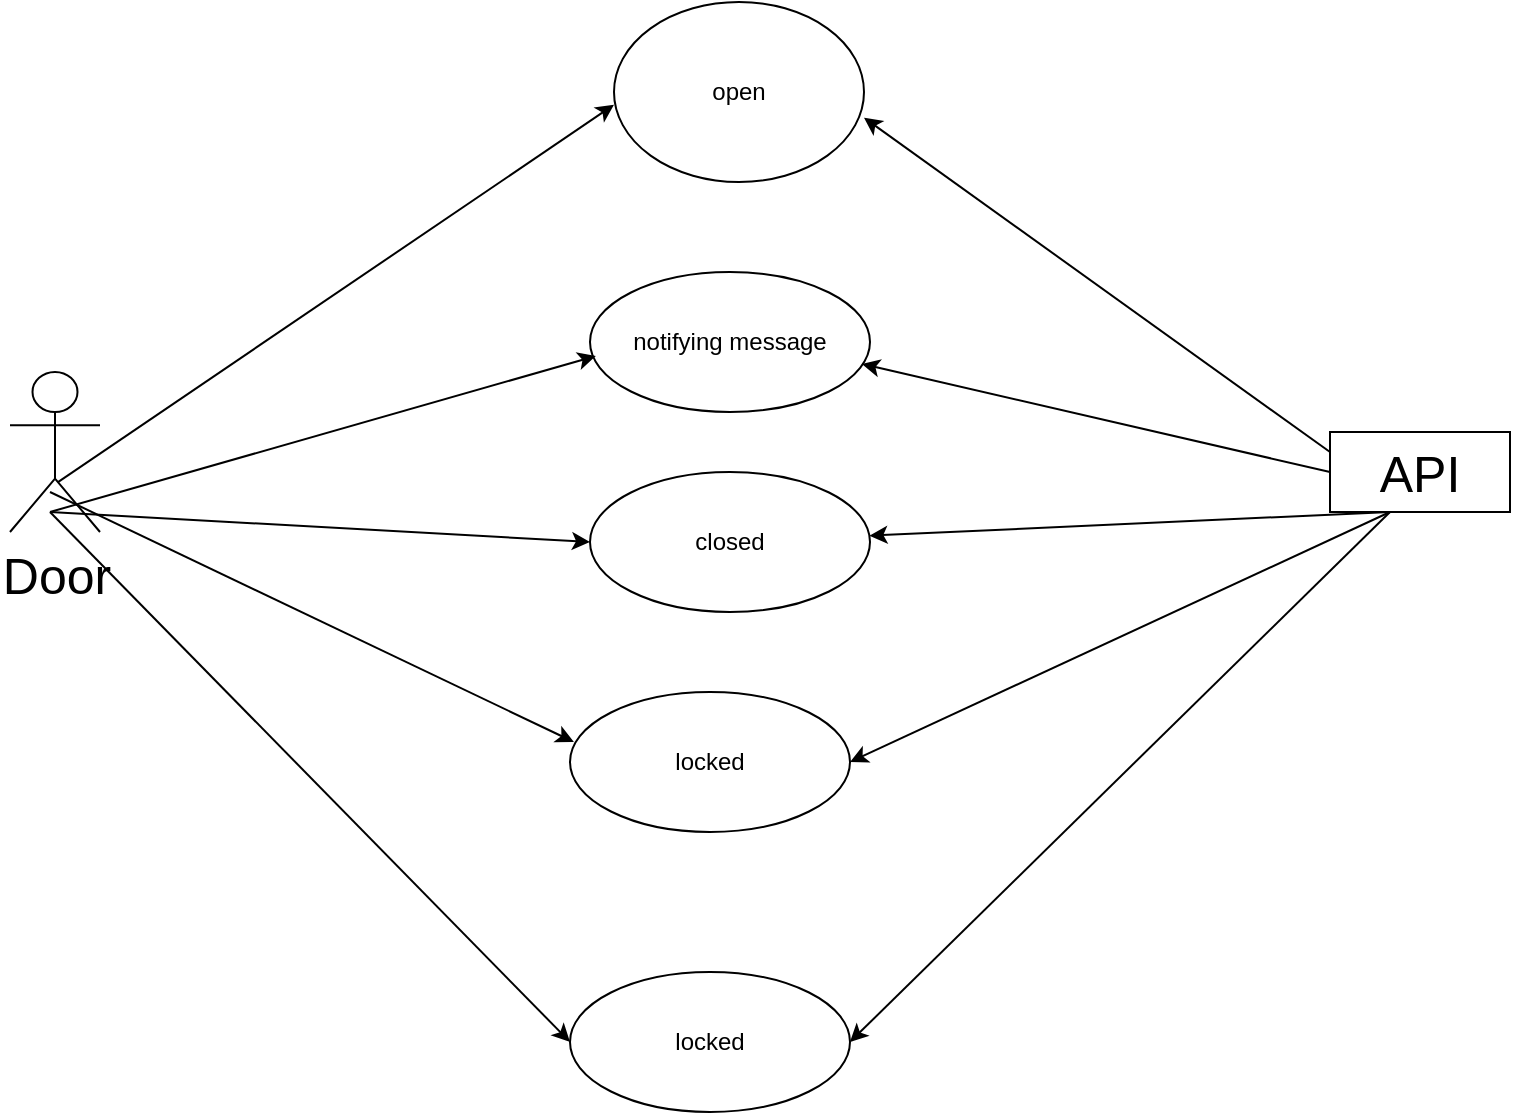 <mxfile version="10.5.8" type="github"><diagram id="9dm21kMyqE19Su6JQgPu" name="Page-1"><mxGraphModel dx="1394" dy="738" grid="1" gridSize="10" guides="1" tooltips="1" connect="1" arrows="1" fold="1" page="1" pageScale="1" pageWidth="850" pageHeight="1100" math="0" shadow="0"><root><mxCell id="0"/><mxCell id="1" parent="0"/><mxCell id="1IDLif7bdl5y1Fg9-gO9-3" value="notifying message" style="ellipse;whiteSpace=wrap;html=1;" vertex="1" parent="1"><mxGeometry x="350" y="280" width="140" height="70" as="geometry"/></mxCell><mxCell id="1IDLif7bdl5y1Fg9-gO9-4" value="closed" style="ellipse;whiteSpace=wrap;html=1;" vertex="1" parent="1"><mxGeometry x="350" y="380" width="140" height="70" as="geometry"/></mxCell><mxCell id="1IDLif7bdl5y1Fg9-gO9-5" value="locked" style="ellipse;whiteSpace=wrap;html=1;" vertex="1" parent="1"><mxGeometry x="340" y="490" width="140" height="70" as="geometry"/></mxCell><mxCell id="1IDLif7bdl5y1Fg9-gO9-6" value="locked" style="ellipse;whiteSpace=wrap;html=1;" vertex="1" parent="1"><mxGeometry x="340" y="630" width="140" height="70" as="geometry"/></mxCell><mxCell id="1IDLif7bdl5y1Fg9-gO9-7" value="open" style="ellipse;whiteSpace=wrap;html=1;" vertex="1" parent="1"><mxGeometry x="362" y="145" width="125" height="90" as="geometry"/></mxCell><mxCell id="1IDLif7bdl5y1Fg9-gO9-8" value="&lt;font style=&quot;font-size: 25px&quot;&gt;Door&lt;/font&gt;" style="shape=umlActor;verticalLabelPosition=bottom;labelBackgroundColor=#ffffff;verticalAlign=top;html=1;" vertex="1" parent="1"><mxGeometry x="60" y="330" width="45" height="80" as="geometry"/></mxCell><mxCell id="1IDLif7bdl5y1Fg9-gO9-9" value="&lt;font style=&quot;font-size: 25px&quot;&gt;API&lt;/font&gt;" style="rounded=0;whiteSpace=wrap;html=1;" vertex="1" parent="1"><mxGeometry x="720" y="360" width="90" height="40" as="geometry"/></mxCell><mxCell id="1IDLif7bdl5y1Fg9-gO9-12" value="" style="endArrow=classic;html=1;entryX=0;entryY=0.571;entryDx=0;entryDy=0;entryPerimeter=0;exitX=0.533;exitY=0.688;exitDx=0;exitDy=0;exitPerimeter=0;" edge="1" parent="1" source="1IDLif7bdl5y1Fg9-gO9-8" target="1IDLif7bdl5y1Fg9-gO9-7"><mxGeometry width="50" height="50" relative="1" as="geometry"><mxPoint x="90" y="390" as="sourcePoint"/><mxPoint x="140" y="340" as="targetPoint"/></mxGeometry></mxCell><mxCell id="1IDLif7bdl5y1Fg9-gO9-14" value="" style="endArrow=classic;html=1;entryX=1;entryY=0.643;entryDx=0;entryDy=0;entryPerimeter=0;exitX=0;exitY=0.25;exitDx=0;exitDy=0;" edge="1" parent="1" source="1IDLif7bdl5y1Fg9-gO9-9" target="1IDLif7bdl5y1Fg9-gO9-7"><mxGeometry width="50" height="50" relative="1" as="geometry"><mxPoint x="680" y="370" as="sourcePoint"/><mxPoint x="730" y="320" as="targetPoint"/></mxGeometry></mxCell><mxCell id="1IDLif7bdl5y1Fg9-gO9-15" value="" style="endArrow=classic;html=1;entryX=0.021;entryY=0.6;entryDx=0;entryDy=0;entryPerimeter=0;" edge="1" parent="1" target="1IDLif7bdl5y1Fg9-gO9-3"><mxGeometry width="50" height="50" relative="1" as="geometry"><mxPoint x="80" y="400" as="sourcePoint"/><mxPoint x="130" y="350" as="targetPoint"/></mxGeometry></mxCell><mxCell id="1IDLif7bdl5y1Fg9-gO9-16" value="" style="endArrow=classic;html=1;entryX=0.971;entryY=0.657;entryDx=0;entryDy=0;entryPerimeter=0;exitX=0;exitY=0.5;exitDx=0;exitDy=0;" edge="1" parent="1" source="1IDLif7bdl5y1Fg9-gO9-9" target="1IDLif7bdl5y1Fg9-gO9-3"><mxGeometry width="50" height="50" relative="1" as="geometry"><mxPoint x="700" y="410" as="sourcePoint"/><mxPoint x="750" y="360" as="targetPoint"/></mxGeometry></mxCell><mxCell id="1IDLif7bdl5y1Fg9-gO9-17" value="" style="endArrow=classic;html=1;entryX=0;entryY=0.5;entryDx=0;entryDy=0;" edge="1" parent="1" target="1IDLif7bdl5y1Fg9-gO9-4"><mxGeometry width="50" height="50" relative="1" as="geometry"><mxPoint x="80" y="400" as="sourcePoint"/><mxPoint x="130" y="350" as="targetPoint"/></mxGeometry></mxCell><mxCell id="1IDLif7bdl5y1Fg9-gO9-18" value="" style="endArrow=classic;html=1;" edge="1" parent="1" target="1IDLif7bdl5y1Fg9-gO9-4"><mxGeometry width="50" height="50" relative="1" as="geometry"><mxPoint x="750" y="400" as="sourcePoint"/><mxPoint x="740" y="410" as="targetPoint"/></mxGeometry></mxCell><mxCell id="1IDLif7bdl5y1Fg9-gO9-19" value="" style="endArrow=classic;html=1;entryX=0.014;entryY=0.357;entryDx=0;entryDy=0;entryPerimeter=0;" edge="1" parent="1" target="1IDLif7bdl5y1Fg9-gO9-5"><mxGeometry width="50" height="50" relative="1" as="geometry"><mxPoint x="80" y="390" as="sourcePoint"/><mxPoint x="130" y="400" as="targetPoint"/></mxGeometry></mxCell><mxCell id="1IDLif7bdl5y1Fg9-gO9-20" value="" style="endArrow=classic;html=1;entryX=1;entryY=0.5;entryDx=0;entryDy=0;" edge="1" parent="1" target="1IDLif7bdl5y1Fg9-gO9-5"><mxGeometry width="50" height="50" relative="1" as="geometry"><mxPoint x="750" y="400" as="sourcePoint"/><mxPoint x="750" y="410" as="targetPoint"/></mxGeometry></mxCell><mxCell id="1IDLif7bdl5y1Fg9-gO9-21" value="" style="endArrow=classic;html=1;entryX=0;entryY=0.5;entryDx=0;entryDy=0;" edge="1" parent="1" target="1IDLif7bdl5y1Fg9-gO9-6"><mxGeometry width="50" height="50" relative="1" as="geometry"><mxPoint x="80" y="400" as="sourcePoint"/><mxPoint x="130" y="350" as="targetPoint"/></mxGeometry></mxCell><mxCell id="1IDLif7bdl5y1Fg9-gO9-22" value="" style="endArrow=classic;html=1;entryX=1;entryY=0.5;entryDx=0;entryDy=0;" edge="1" parent="1" target="1IDLif7bdl5y1Fg9-gO9-6"><mxGeometry width="50" height="50" relative="1" as="geometry"><mxPoint x="750" y="400" as="sourcePoint"/><mxPoint x="750" y="360" as="targetPoint"/></mxGeometry></mxCell></root></mxGraphModel></diagram><diagram id="gMFTdN1tuYXUCvHY7nDm" name="Page-2"><mxGraphModel dx="1394" dy="738" grid="1" gridSize="10" guides="1" tooltips="1" connect="1" arrows="1" fold="1" page="1" pageScale="1" pageWidth="850" pageHeight="1100" math="0" shadow="0"><root><mxCell id="4g3_CPTb9AVKsH6zogE1-0"/><mxCell id="4g3_CPTb9AVKsH6zogE1-1" parent="4g3_CPTb9AVKsH6zogE1-0"/><mxCell id="4g3_CPTb9AVKsH6zogE1-3" value="&lt;h3&gt;open&lt;/h3&gt;" style="ellipse;whiteSpace=wrap;html=1;" vertex="1" parent="4g3_CPTb9AVKsH6zogE1-1"><mxGeometry x="370" y="140" width="140" height="70" as="geometry"/></mxCell><mxCell id="4g3_CPTb9AVKsH6zogE1-4" value="&lt;h3&gt;notify messg&lt;/h3&gt;" style="ellipse;whiteSpace=wrap;html=1;" vertex="1" parent="4g3_CPTb9AVKsH6zogE1-1"><mxGeometry x="370" y="260" width="140" height="70" as="geometry"/></mxCell><mxCell id="4g3_CPTb9AVKsH6zogE1-43" value="" style="edgeStyle=orthogonalEdgeStyle;rounded=0;orthogonalLoop=1;jettySize=auto;html=1;" edge="1" parent="4g3_CPTb9AVKsH6zogE1-1" source="4g3_CPTb9AVKsH6zogE1-5" target="4g3_CPTb9AVKsH6zogE1-4"><mxGeometry relative="1" as="geometry"/></mxCell><mxCell id="4g3_CPTb9AVKsH6zogE1-5" value="&lt;h3&gt;closed&lt;/h3&gt;" style="ellipse;whiteSpace=wrap;html=1;" vertex="1" parent="4g3_CPTb9AVKsH6zogE1-1"><mxGeometry x="370" y="387.5" width="140" height="70" as="geometry"/></mxCell><mxCell id="4g3_CPTb9AVKsH6zogE1-6" value="&lt;h3&gt;locked&lt;/h3&gt;" style="ellipse;whiteSpace=wrap;html=1;" vertex="1" parent="4g3_CPTb9AVKsH6zogE1-1"><mxGeometry x="370" y="500" width="140" height="70" as="geometry"/></mxCell><mxCell id="4g3_CPTb9AVKsH6zogE1-7" value="&lt;h3&gt;switch on/off&lt;/h3&gt;" style="ellipse;whiteSpace=wrap;html=1;" vertex="1" parent="4g3_CPTb9AVKsH6zogE1-1"><mxGeometry x="375" y="630" width="140" height="70" as="geometry"/></mxCell><mxCell id="4g3_CPTb9AVKsH6zogE1-8" value="&lt;h3&gt;unlocked&lt;/h3&gt;" style="ellipse;whiteSpace=wrap;html=1;" vertex="1" parent="4g3_CPTb9AVKsH6zogE1-1"><mxGeometry x="375" y="760" width="140" height="70" as="geometry"/></mxCell><mxCell id="4g3_CPTb9AVKsH6zogE1-9" value="&lt;h2&gt;Door&lt;/h2&gt;" style="shape=umlActor;verticalLabelPosition=bottom;labelBackgroundColor=#ffffff;verticalAlign=top;html=1;" vertex="1" parent="4g3_CPTb9AVKsH6zogE1-1"><mxGeometry x="40" y="390" width="30" height="60" as="geometry"/></mxCell><mxCell id="4g3_CPTb9AVKsH6zogE1-11" value="&lt;h2&gt;API&lt;/h2&gt;" style="rounded=0;whiteSpace=wrap;html=1;" vertex="1" parent="4g3_CPTb9AVKsH6zogE1-1"><mxGeometry x="780" y="420" width="60" height="40" as="geometry"/></mxCell><mxCell id="4g3_CPTb9AVKsH6zogE1-13" value="" style="endArrow=classic;html=1;entryX=0;entryY=0.6;entryDx=0;entryDy=0;entryPerimeter=0;" edge="1" parent="4g3_CPTb9AVKsH6zogE1-1" target="4g3_CPTb9AVKsH6zogE1-3"><mxGeometry width="50" height="50" relative="1" as="geometry"><mxPoint x="60" y="430" as="sourcePoint"/><mxPoint x="110" y="380" as="targetPoint"/></mxGeometry></mxCell><mxCell id="4g3_CPTb9AVKsH6zogE1-14" value="" style="endArrow=classic;html=1;entryX=0;entryY=0.5;entryDx=0;entryDy=0;" edge="1" parent="4g3_CPTb9AVKsH6zogE1-1" target="4g3_CPTb9AVKsH6zogE1-4"><mxGeometry width="50" height="50" relative="1" as="geometry"><mxPoint x="60" y="430" as="sourcePoint"/><mxPoint x="110" y="390" as="targetPoint"/></mxGeometry></mxCell><mxCell id="4g3_CPTb9AVKsH6zogE1-15" value="" style="endArrow=classic;html=1;entryX=0;entryY=0.5;entryDx=0;entryDy=0;" edge="1" parent="4g3_CPTb9AVKsH6zogE1-1" target="4g3_CPTb9AVKsH6zogE1-5"><mxGeometry width="50" height="50" relative="1" as="geometry"><mxPoint x="60" y="430" as="sourcePoint"/><mxPoint x="110" y="380" as="targetPoint"/></mxGeometry></mxCell><mxCell id="4g3_CPTb9AVKsH6zogE1-16" value="" style="endArrow=classic;html=1;entryX=0;entryY=0.5;entryDx=0;entryDy=0;" edge="1" parent="4g3_CPTb9AVKsH6zogE1-1" target="4g3_CPTb9AVKsH6zogE1-6"><mxGeometry width="50" height="50" relative="1" as="geometry"><mxPoint x="60" y="430" as="sourcePoint"/><mxPoint x="110" y="380" as="targetPoint"/></mxGeometry></mxCell><mxCell id="4g3_CPTb9AVKsH6zogE1-17" value="" style="endArrow=classic;html=1;entryX=1;entryY=0.5;entryDx=0;entryDy=0;exitX=0;exitY=0.5;exitDx=0;exitDy=0;" edge="1" parent="4g3_CPTb9AVKsH6zogE1-1" source="4g3_CPTb9AVKsH6zogE1-11" target="4g3_CPTb9AVKsH6zogE1-3"><mxGeometry width="50" height="50" relative="1" as="geometry"><mxPoint x="710" y="500" as="sourcePoint"/><mxPoint x="760" y="450" as="targetPoint"/></mxGeometry></mxCell><mxCell id="4g3_CPTb9AVKsH6zogE1-18" value="" style="endArrow=classic;html=1;entryX=0;entryY=0.5;entryDx=0;entryDy=0;" edge="1" parent="4g3_CPTb9AVKsH6zogE1-1" target="4g3_CPTb9AVKsH6zogE1-7"><mxGeometry width="50" height="50" relative="1" as="geometry"><mxPoint x="60" y="430" as="sourcePoint"/><mxPoint x="110" y="380" as="targetPoint"/></mxGeometry></mxCell><mxCell id="4g3_CPTb9AVKsH6zogE1-19" value="" style="endArrow=classic;html=1;entryX=0;entryY=0.5;entryDx=0;entryDy=0;" edge="1" parent="4g3_CPTb9AVKsH6zogE1-1" target="4g3_CPTb9AVKsH6zogE1-8"><mxGeometry width="50" height="50" relative="1" as="geometry"><mxPoint x="60" y="430" as="sourcePoint"/><mxPoint x="110" y="380" as="targetPoint"/></mxGeometry></mxCell><mxCell id="4g3_CPTb9AVKsH6zogE1-20" value="" style="endArrow=classic;html=1;entryX=1;entryY=0.5;entryDx=0;entryDy=0;exitX=0;exitY=0.5;exitDx=0;exitDy=0;" edge="1" parent="4g3_CPTb9AVKsH6zogE1-1" source="4g3_CPTb9AVKsH6zogE1-11" target="4g3_CPTb9AVKsH6zogE1-4"><mxGeometry width="50" height="50" relative="1" as="geometry"><mxPoint x="710" y="460" as="sourcePoint"/><mxPoint x="760" y="410" as="targetPoint"/></mxGeometry></mxCell><mxCell id="4g3_CPTb9AVKsH6zogE1-21" value="" style="endArrow=classic;html=1;entryX=1;entryY=0.571;entryDx=0;entryDy=0;entryPerimeter=0;exitX=0;exitY=0.5;exitDx=0;exitDy=0;" edge="1" parent="4g3_CPTb9AVKsH6zogE1-1" source="4g3_CPTb9AVKsH6zogE1-11" target="4g3_CPTb9AVKsH6zogE1-5"><mxGeometry width="50" height="50" relative="1" as="geometry"><mxPoint x="760" y="450" as="sourcePoint"/><mxPoint x="760" y="450" as="targetPoint"/></mxGeometry></mxCell><mxCell id="4g3_CPTb9AVKsH6zogE1-22" value="" style="endArrow=classic;html=1;entryX=1;entryY=0.5;entryDx=0;entryDy=0;exitX=0;exitY=0.5;exitDx=0;exitDy=0;" edge="1" parent="4g3_CPTb9AVKsH6zogE1-1" source="4g3_CPTb9AVKsH6zogE1-11" target="4g3_CPTb9AVKsH6zogE1-6"><mxGeometry width="50" height="50" relative="1" as="geometry"><mxPoint x="710" y="440" as="sourcePoint"/><mxPoint x="760" y="390" as="targetPoint"/></mxGeometry></mxCell><mxCell id="4g3_CPTb9AVKsH6zogE1-23" value="" style="endArrow=classic;html=1;entryX=0.986;entryY=0.414;entryDx=0;entryDy=0;entryPerimeter=0;" edge="1" parent="4g3_CPTb9AVKsH6zogE1-1" target="4g3_CPTb9AVKsH6zogE1-7"><mxGeometry width="50" height="50" relative="1" as="geometry"><mxPoint x="780" y="440" as="sourcePoint"/><mxPoint x="760" y="390" as="targetPoint"/></mxGeometry></mxCell><mxCell id="4g3_CPTb9AVKsH6zogE1-24" value="" style="endArrow=classic;html=1;entryX=1;entryY=0.5;entryDx=0;entryDy=0;entryPerimeter=0;exitX=0;exitY=0.5;exitDx=0;exitDy=0;" edge="1" parent="4g3_CPTb9AVKsH6zogE1-1" source="4g3_CPTb9AVKsH6zogE1-11" target="4g3_CPTb9AVKsH6zogE1-8"><mxGeometry width="50" height="50" relative="1" as="geometry"><mxPoint x="780" y="440" as="sourcePoint"/><mxPoint x="770" y="390" as="targetPoint"/></mxGeometry></mxCell><mxCell id="4g3_CPTb9AVKsH6zogE1-25" value="" style="endArrow=classic;html=1;entryX=0.55;entryY=-0.029;entryDx=0;entryDy=0;entryPerimeter=0;" edge="1" parent="4g3_CPTb9AVKsH6zogE1-1" target="4g3_CPTb9AVKsH6zogE1-4"><mxGeometry width="50" height="50" relative="1" as="geometry"><mxPoint x="447" y="210" as="sourcePoint"/><mxPoint x="480" y="210" as="targetPoint"/><Array as="points"><mxPoint x="447" y="220"/></Array></mxGeometry></mxCell><mxCell id="4g3_CPTb9AVKsH6zogE1-27" value="" style="endArrow=classic;html=1;exitX=0.5;exitY=1;exitDx=0;exitDy=0;" edge="1" parent="4g3_CPTb9AVKsH6zogE1-1" source="4g3_CPTb9AVKsH6zogE1-6"><mxGeometry width="50" height="50" relative="1" as="geometry"><mxPoint x="440" y="600" as="sourcePoint"/><mxPoint x="440" y="630" as="targetPoint"/></mxGeometry></mxCell><mxCell id="4g3_CPTb9AVKsH6zogE1-29" value="" style="endArrow=classic;html=1;entryX=0.5;entryY=1;entryDx=0;entryDy=0;" edge="1" parent="4g3_CPTb9AVKsH6zogE1-1" target="4g3_CPTb9AVKsH6zogE1-7"><mxGeometry width="50" height="50" relative="1" as="geometry"><mxPoint x="445" y="760" as="sourcePoint"/><mxPoint x="490" y="700" as="targetPoint"/><Array as="points"><mxPoint x="445" y="730"/><mxPoint x="445" y="720"/></Array></mxGeometry></mxCell><mxCell id="4g3_CPTb9AVKsH6zogE1-33" value="&amp;lt;&amp;lt;include&amp;gt;&amp;gt;" style="text;html=1;resizable=0;points=[];autosize=1;align=left;verticalAlign=top;spacingTop=-4;" vertex="1" parent="4g3_CPTb9AVKsH6zogE1-1"><mxGeometry x="410" y="220" width="80" height="20" as="geometry"/></mxCell><mxCell id="4g3_CPTb9AVKsH6zogE1-36" value="&amp;lt;&amp;lt;include&amp;gt;&amp;gt;" style="text;html=1;resizable=0;points=[];autosize=1;align=left;verticalAlign=top;spacingTop=-4;" vertex="1" parent="4g3_CPTb9AVKsH6zogE1-1"><mxGeometry x="405" y="349" width="80" height="20" as="geometry"/></mxCell><mxCell id="4g3_CPTb9AVKsH6zogE1-41" value="&amp;lt;&amp;lt;include&amp;gt;&amp;gt;" style="text;html=1;resizable=0;points=[];autosize=1;align=left;verticalAlign=top;spacingTop=-4;" vertex="1" parent="4g3_CPTb9AVKsH6zogE1-1"><mxGeometry x="405" y="590" width="80" height="20" as="geometry"/></mxCell><mxCell id="4g3_CPTb9AVKsH6zogE1-42" value="&amp;lt;&amp;lt;include&amp;gt;&amp;gt;" style="text;html=1;resizable=0;points=[];autosize=1;align=left;verticalAlign=top;spacingTop=-4;" vertex="1" parent="4g3_CPTb9AVKsH6zogE1-1"><mxGeometry x="405" y="720" width="80" height="20" as="geometry"/></mxCell><mxCell id="3HKSIsrhyMjm-K999LX3-0" value="" style="endArrow=none;html=1;" edge="1" parent="4g3_CPTb9AVKsH6zogE1-1"><mxGeometry width="50" height="50" relative="1" as="geometry"><mxPoint x="240" y="890" as="sourcePoint"/><mxPoint x="240" y="120" as="targetPoint"/></mxGeometry></mxCell><mxCell id="3HKSIsrhyMjm-K999LX3-1" value="" style="endArrow=none;html=1;" edge="1" parent="4g3_CPTb9AVKsH6zogE1-1"><mxGeometry width="50" height="50" relative="1" as="geometry"><mxPoint x="240" y="120" as="sourcePoint"/><mxPoint x="640" y="120" as="targetPoint"/></mxGeometry></mxCell><mxCell id="3HKSIsrhyMjm-K999LX3-2" value="" style="endArrow=none;html=1;" edge="1" parent="4g3_CPTb9AVKsH6zogE1-1"><mxGeometry width="50" height="50" relative="1" as="geometry"><mxPoint x="640" y="880" as="sourcePoint"/><mxPoint x="640" y="120" as="targetPoint"/></mxGeometry></mxCell><mxCell id="3HKSIsrhyMjm-K999LX3-3" value="" style="endArrow=none;html=1;" edge="1" parent="4g3_CPTb9AVKsH6zogE1-1"><mxGeometry width="50" height="50" relative="1" as="geometry"><mxPoint x="240" y="880" as="sourcePoint"/><mxPoint x="640" y="880" as="targetPoint"/></mxGeometry></mxCell><mxCell id="3HKSIsrhyMjm-K999LX3-4" value="&lt;h1&gt;Application&lt;/h1&gt;" style="text;html=1;resizable=0;points=[];autosize=1;align=left;verticalAlign=top;spacingTop=-4;" vertex="1" parent="4g3_CPTb9AVKsH6zogE1-1"><mxGeometry x="375" y="50" width="150" height="50" as="geometry"/></mxCell></root></mxGraphModel></diagram></mxfile>